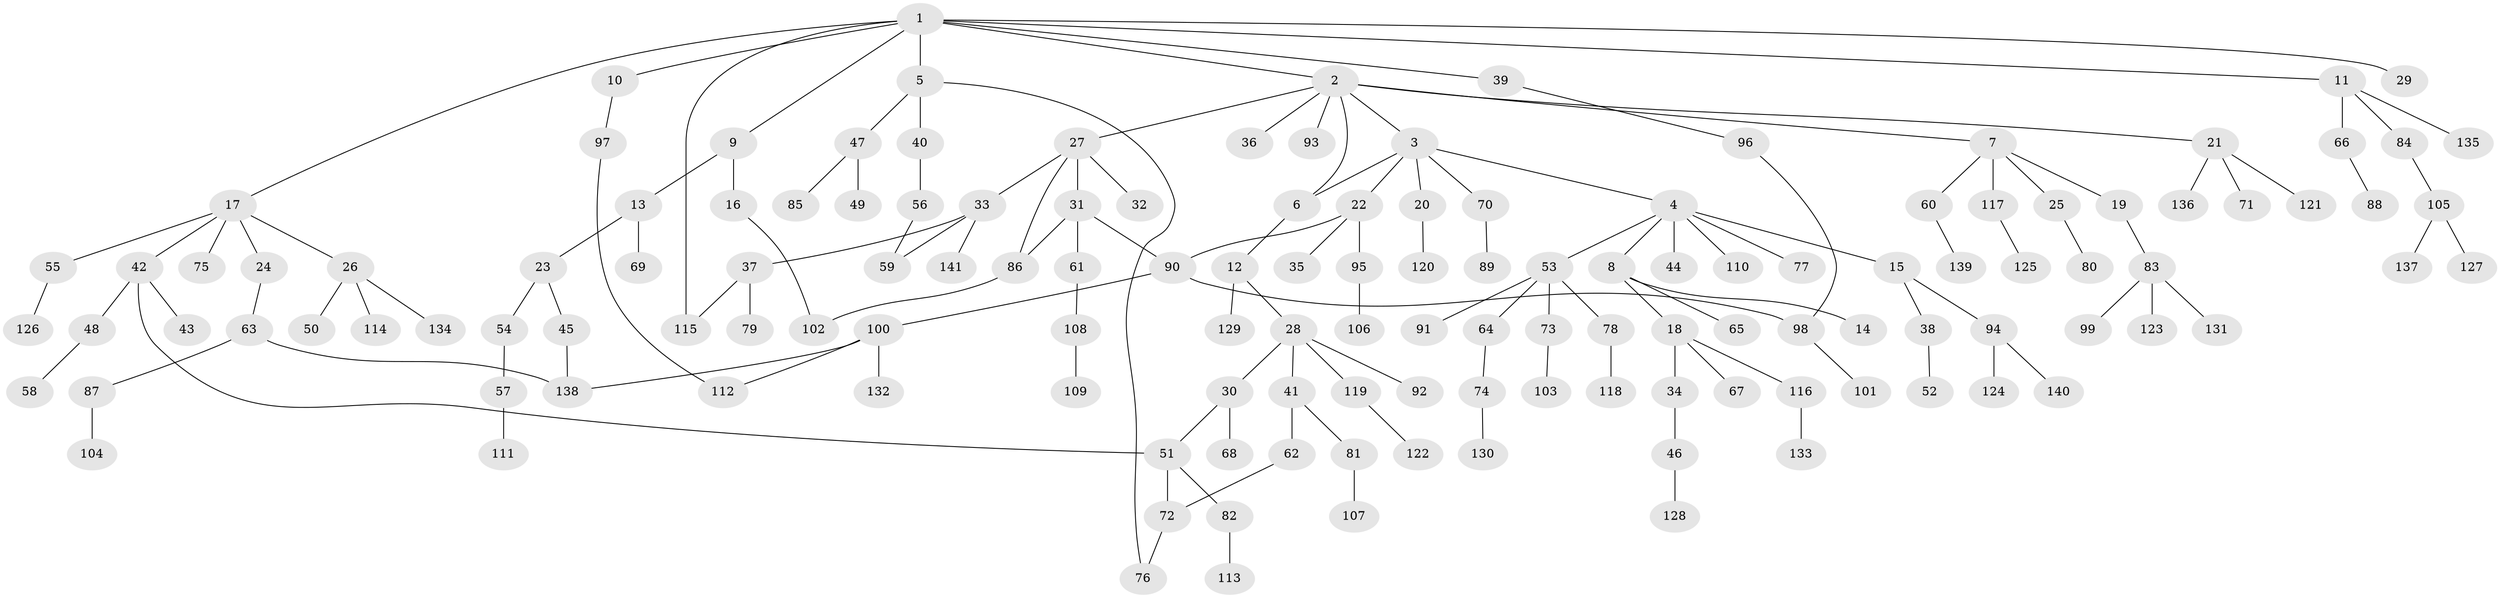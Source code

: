 // coarse degree distribution, {13: 0.010526315789473684, 8: 0.021052631578947368, 5: 0.05263157894736842, 4: 0.07368421052631578, 3: 0.12631578947368421, 2: 0.2, 1: 0.5052631578947369, 6: 0.010526315789473684}
// Generated by graph-tools (version 1.1) at 2025/51/02/27/25 19:51:40]
// undirected, 141 vertices, 153 edges
graph export_dot {
graph [start="1"]
  node [color=gray90,style=filled];
  1;
  2;
  3;
  4;
  5;
  6;
  7;
  8;
  9;
  10;
  11;
  12;
  13;
  14;
  15;
  16;
  17;
  18;
  19;
  20;
  21;
  22;
  23;
  24;
  25;
  26;
  27;
  28;
  29;
  30;
  31;
  32;
  33;
  34;
  35;
  36;
  37;
  38;
  39;
  40;
  41;
  42;
  43;
  44;
  45;
  46;
  47;
  48;
  49;
  50;
  51;
  52;
  53;
  54;
  55;
  56;
  57;
  58;
  59;
  60;
  61;
  62;
  63;
  64;
  65;
  66;
  67;
  68;
  69;
  70;
  71;
  72;
  73;
  74;
  75;
  76;
  77;
  78;
  79;
  80;
  81;
  82;
  83;
  84;
  85;
  86;
  87;
  88;
  89;
  90;
  91;
  92;
  93;
  94;
  95;
  96;
  97;
  98;
  99;
  100;
  101;
  102;
  103;
  104;
  105;
  106;
  107;
  108;
  109;
  110;
  111;
  112;
  113;
  114;
  115;
  116;
  117;
  118;
  119;
  120;
  121;
  122;
  123;
  124;
  125;
  126;
  127;
  128;
  129;
  130;
  131;
  132;
  133;
  134;
  135;
  136;
  137;
  138;
  139;
  140;
  141;
  1 -- 2;
  1 -- 5;
  1 -- 9;
  1 -- 10;
  1 -- 11;
  1 -- 17;
  1 -- 29;
  1 -- 39;
  1 -- 115;
  2 -- 3;
  2 -- 7;
  2 -- 21;
  2 -- 27;
  2 -- 36;
  2 -- 93;
  2 -- 6;
  3 -- 4;
  3 -- 6;
  3 -- 20;
  3 -- 22;
  3 -- 70;
  4 -- 8;
  4 -- 15;
  4 -- 44;
  4 -- 53;
  4 -- 77;
  4 -- 110;
  5 -- 40;
  5 -- 47;
  5 -- 76;
  6 -- 12;
  7 -- 19;
  7 -- 25;
  7 -- 60;
  7 -- 117;
  8 -- 14;
  8 -- 18;
  8 -- 65;
  9 -- 13;
  9 -- 16;
  10 -- 97;
  11 -- 66;
  11 -- 84;
  11 -- 135;
  12 -- 28;
  12 -- 129;
  13 -- 23;
  13 -- 69;
  15 -- 38;
  15 -- 94;
  16 -- 102;
  17 -- 24;
  17 -- 26;
  17 -- 42;
  17 -- 55;
  17 -- 75;
  18 -- 34;
  18 -- 67;
  18 -- 116;
  19 -- 83;
  20 -- 120;
  21 -- 71;
  21 -- 121;
  21 -- 136;
  22 -- 35;
  22 -- 95;
  22 -- 90;
  23 -- 45;
  23 -- 54;
  24 -- 63;
  25 -- 80;
  26 -- 50;
  26 -- 114;
  26 -- 134;
  27 -- 31;
  27 -- 32;
  27 -- 33;
  27 -- 86;
  28 -- 30;
  28 -- 41;
  28 -- 92;
  28 -- 119;
  30 -- 68;
  30 -- 51;
  31 -- 61;
  31 -- 90;
  31 -- 86;
  33 -- 37;
  33 -- 141;
  33 -- 59;
  34 -- 46;
  37 -- 79;
  37 -- 115;
  38 -- 52;
  39 -- 96;
  40 -- 56;
  41 -- 62;
  41 -- 81;
  42 -- 43;
  42 -- 48;
  42 -- 51;
  45 -- 138;
  46 -- 128;
  47 -- 49;
  47 -- 85;
  48 -- 58;
  51 -- 72;
  51 -- 82;
  53 -- 64;
  53 -- 73;
  53 -- 78;
  53 -- 91;
  54 -- 57;
  55 -- 126;
  56 -- 59;
  57 -- 111;
  60 -- 139;
  61 -- 108;
  62 -- 72;
  63 -- 87;
  63 -- 138;
  64 -- 74;
  66 -- 88;
  70 -- 89;
  72 -- 76;
  73 -- 103;
  74 -- 130;
  78 -- 118;
  81 -- 107;
  82 -- 113;
  83 -- 99;
  83 -- 123;
  83 -- 131;
  84 -- 105;
  86 -- 102;
  87 -- 104;
  90 -- 100;
  90 -- 98;
  94 -- 124;
  94 -- 140;
  95 -- 106;
  96 -- 98;
  97 -- 112;
  98 -- 101;
  100 -- 112;
  100 -- 132;
  100 -- 138;
  105 -- 127;
  105 -- 137;
  108 -- 109;
  116 -- 133;
  117 -- 125;
  119 -- 122;
}
